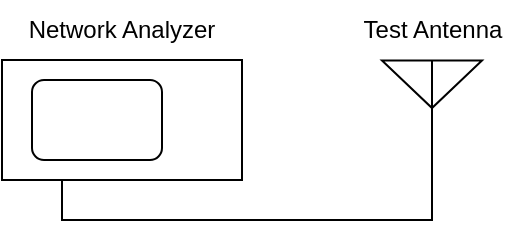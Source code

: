 <mxfile version="24.8.3">
  <diagram name="Page-1" id="mMMD_FJ7rnP6NfEetIRi">
    <mxGraphModel dx="724" dy="452" grid="1" gridSize="10" guides="1" tooltips="1" connect="1" arrows="1" fold="1" page="1" pageScale="1" pageWidth="850" pageHeight="1100" math="0" shadow="0">
      <root>
        <mxCell id="0" />
        <mxCell id="1" parent="0" />
        <mxCell id="9tSZw5Fly1JSU1oHzp6G-4" value="" style="rounded=0;whiteSpace=wrap;html=1;" vertex="1" parent="1">
          <mxGeometry x="200" y="80" width="120" height="60" as="geometry" />
        </mxCell>
        <mxCell id="9tSZw5Fly1JSU1oHzp6G-5" value="" style="rounded=1;whiteSpace=wrap;html=1;" vertex="1" parent="1">
          <mxGeometry x="215" y="90" width="65" height="40" as="geometry" />
        </mxCell>
        <mxCell id="9tSZw5Fly1JSU1oHzp6G-7" value="Network Analyzer" style="text;html=1;align=center;verticalAlign=middle;whiteSpace=wrap;rounded=0;" vertex="1" parent="1">
          <mxGeometry x="200" y="50" width="120" height="30" as="geometry" />
        </mxCell>
        <mxCell id="9tSZw5Fly1JSU1oHzp6G-9" value="" style="verticalLabelPosition=bottom;shadow=0;dashed=0;align=center;html=1;verticalAlign=top;shape=mxgraph.electrical.radio.aerial_-_antenna_2;" vertex="1" parent="1">
          <mxGeometry x="390" y="80" width="50" height="60" as="geometry" />
        </mxCell>
        <mxCell id="9tSZw5Fly1JSU1oHzp6G-11" value="" style="endArrow=none;html=1;rounded=0;entryX=0.5;entryY=1;entryDx=0;entryDy=0;entryPerimeter=0;exitX=0.25;exitY=1;exitDx=0;exitDy=0;" edge="1" parent="1" source="9tSZw5Fly1JSU1oHzp6G-4" target="9tSZw5Fly1JSU1oHzp6G-9">
          <mxGeometry width="50" height="50" relative="1" as="geometry">
            <mxPoint x="310" y="200" as="sourcePoint" />
            <mxPoint x="360" y="150" as="targetPoint" />
            <Array as="points">
              <mxPoint x="230" y="160" />
              <mxPoint x="415" y="160" />
            </Array>
          </mxGeometry>
        </mxCell>
        <mxCell id="9tSZw5Fly1JSU1oHzp6G-12" value="Test Antenna" style="text;html=1;align=center;verticalAlign=middle;whiteSpace=wrap;rounded=0;" vertex="1" parent="1">
          <mxGeometry x="377.5" y="50" width="75" height="30" as="geometry" />
        </mxCell>
      </root>
    </mxGraphModel>
  </diagram>
</mxfile>
